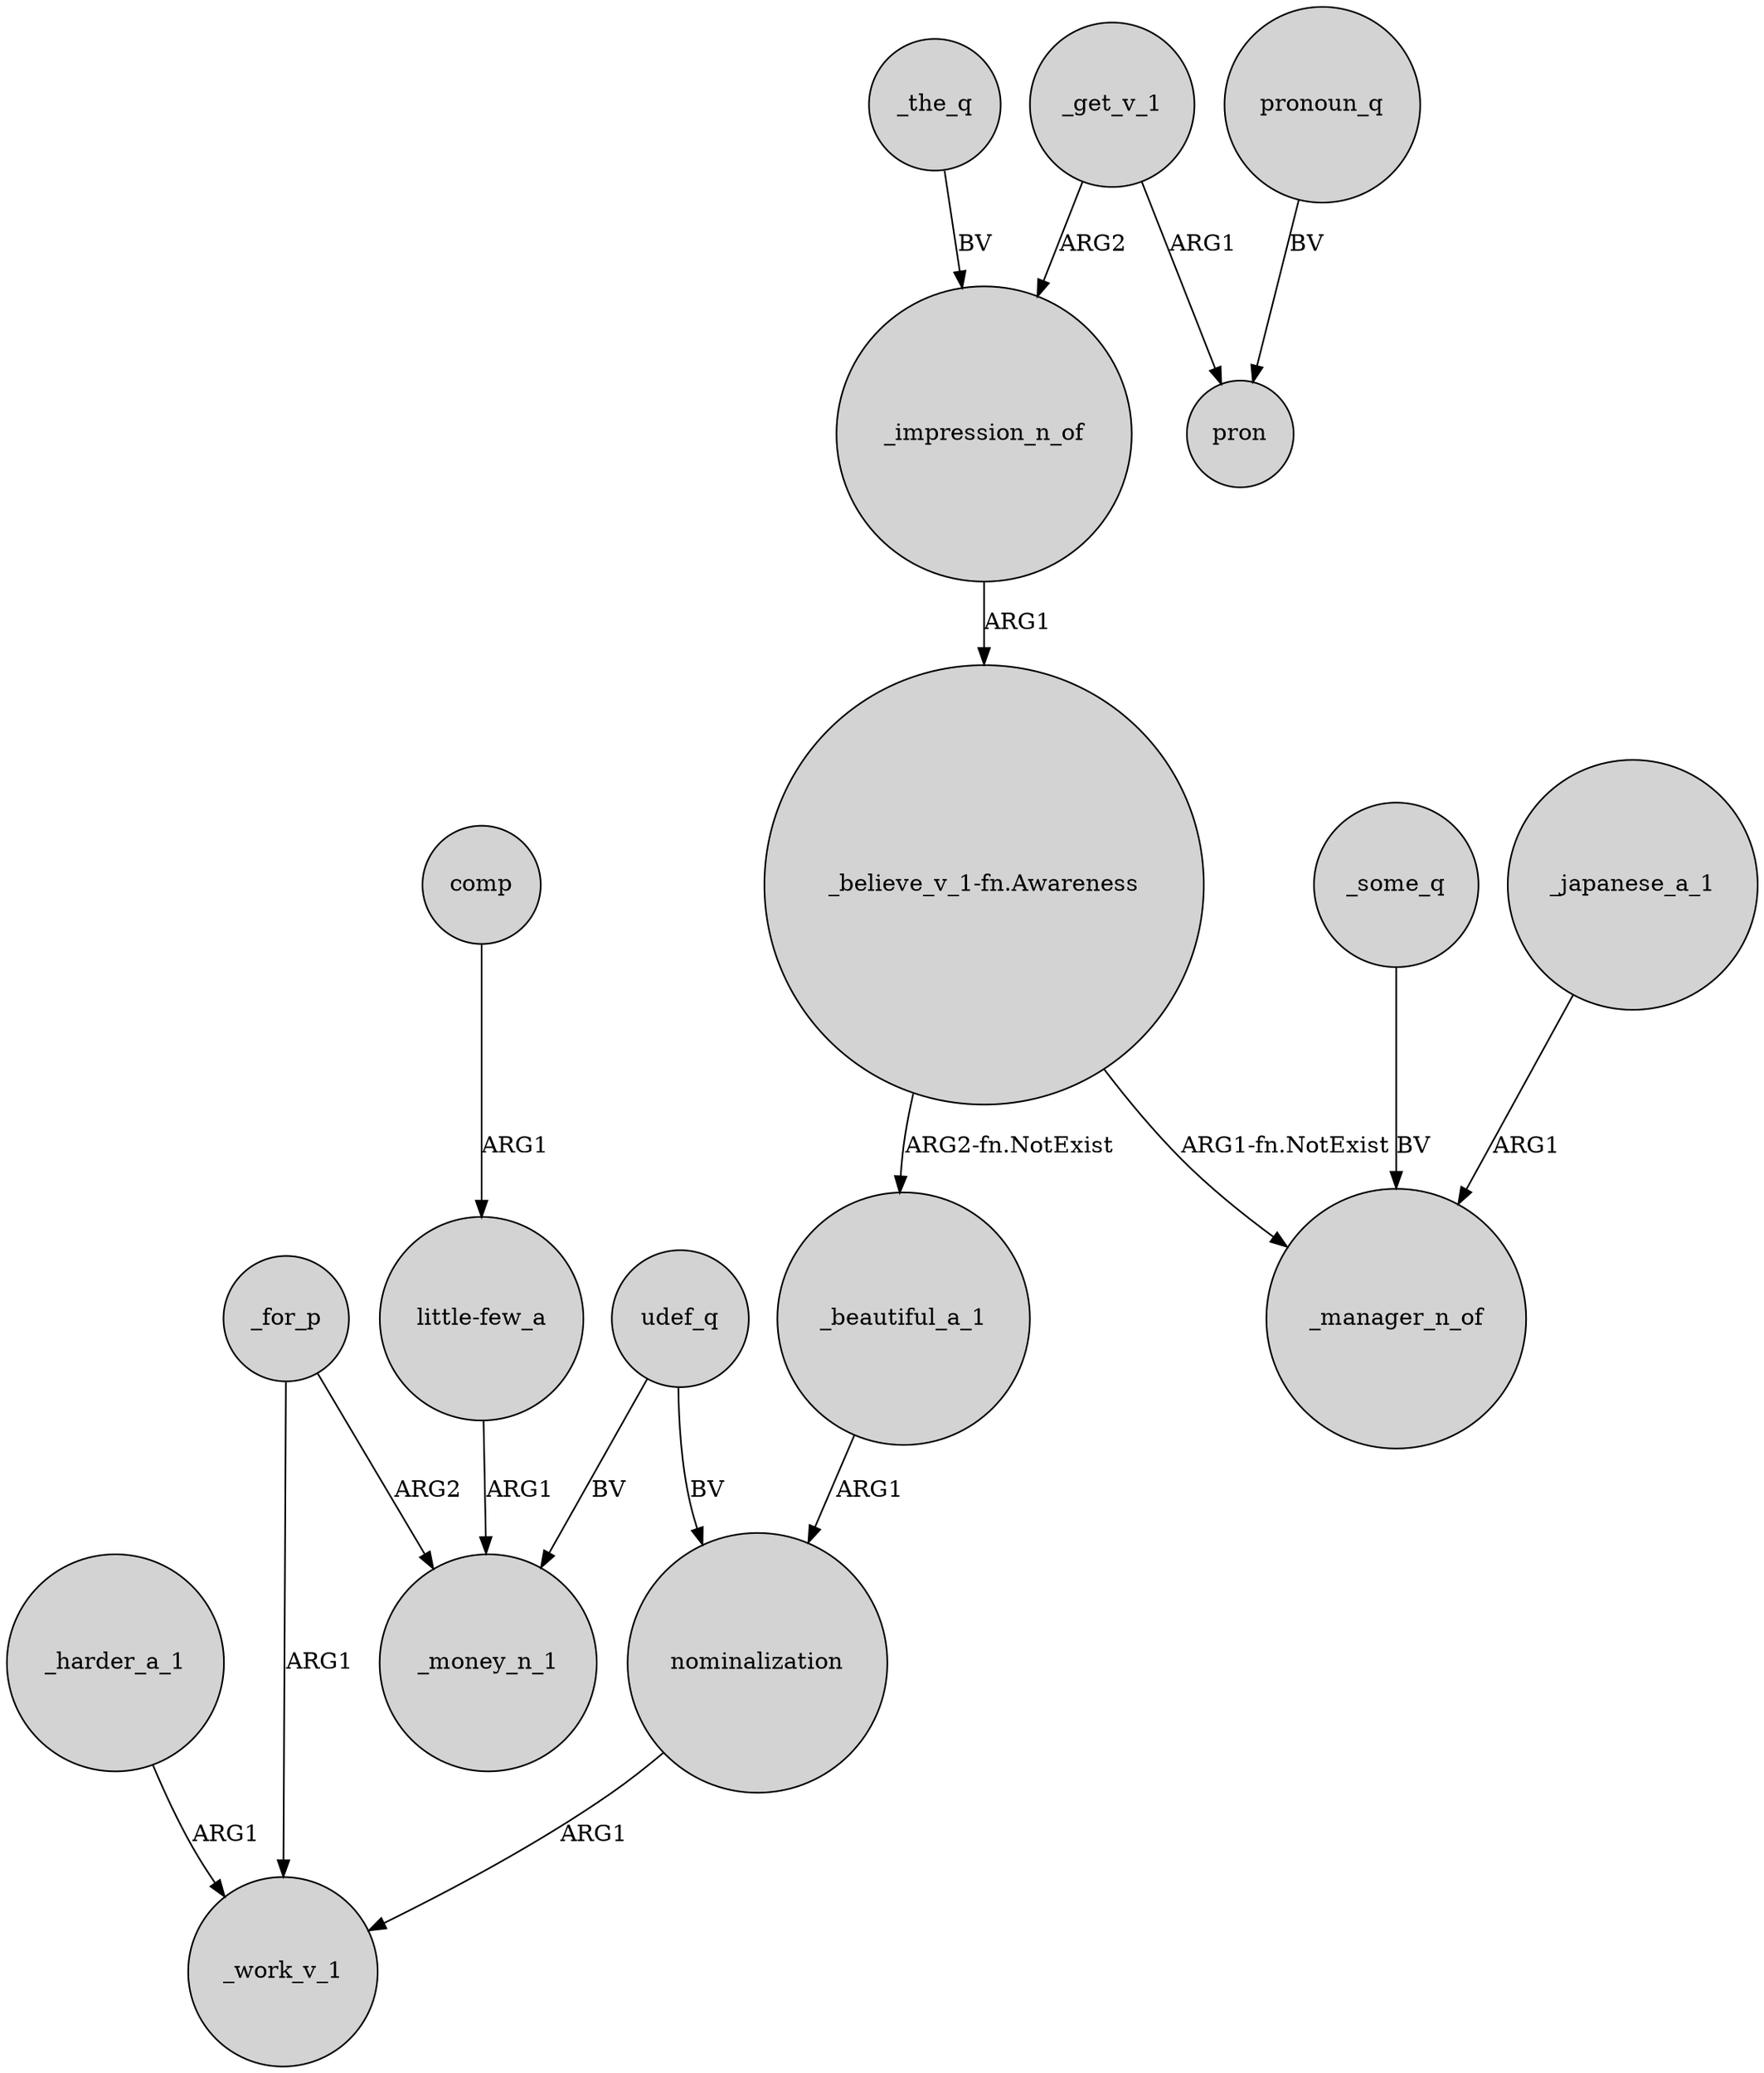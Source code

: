 digraph {
	node [shape=circle style=filled]
	_japanese_a_1 -> _manager_n_of [label=ARG1]
	_harder_a_1 -> _work_v_1 [label=ARG1]
	_get_v_1 -> _impression_n_of [label=ARG2]
	"_believe_v_1-fn.Awareness" -> _manager_n_of [label="ARG1-fn.NotExist"]
	nominalization -> _work_v_1 [label=ARG1]
	udef_q -> _money_n_1 [label=BV]
	_for_p -> _work_v_1 [label=ARG1]
	_beautiful_a_1 -> nominalization [label=ARG1]
	_some_q -> _manager_n_of [label=BV]
	_the_q -> _impression_n_of [label=BV]
	"little-few_a" -> _money_n_1 [label=ARG1]
	_get_v_1 -> pron [label=ARG1]
	_impression_n_of -> "_believe_v_1-fn.Awareness" [label=ARG1]
	udef_q -> nominalization [label=BV]
	comp -> "little-few_a" [label=ARG1]
	"_believe_v_1-fn.Awareness" -> _beautiful_a_1 [label="ARG2-fn.NotExist"]
	_for_p -> _money_n_1 [label=ARG2]
	pronoun_q -> pron [label=BV]
}
